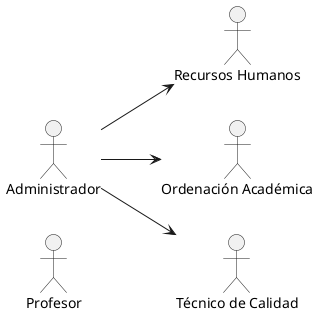 @startuml
left to right direction
actor Profesor
:Administrador: --> :Recursos Humanos:
:Administrador: --> :Ordenación Académica:
:Administrador: --> :Técnico de Calidad:
@enduml
